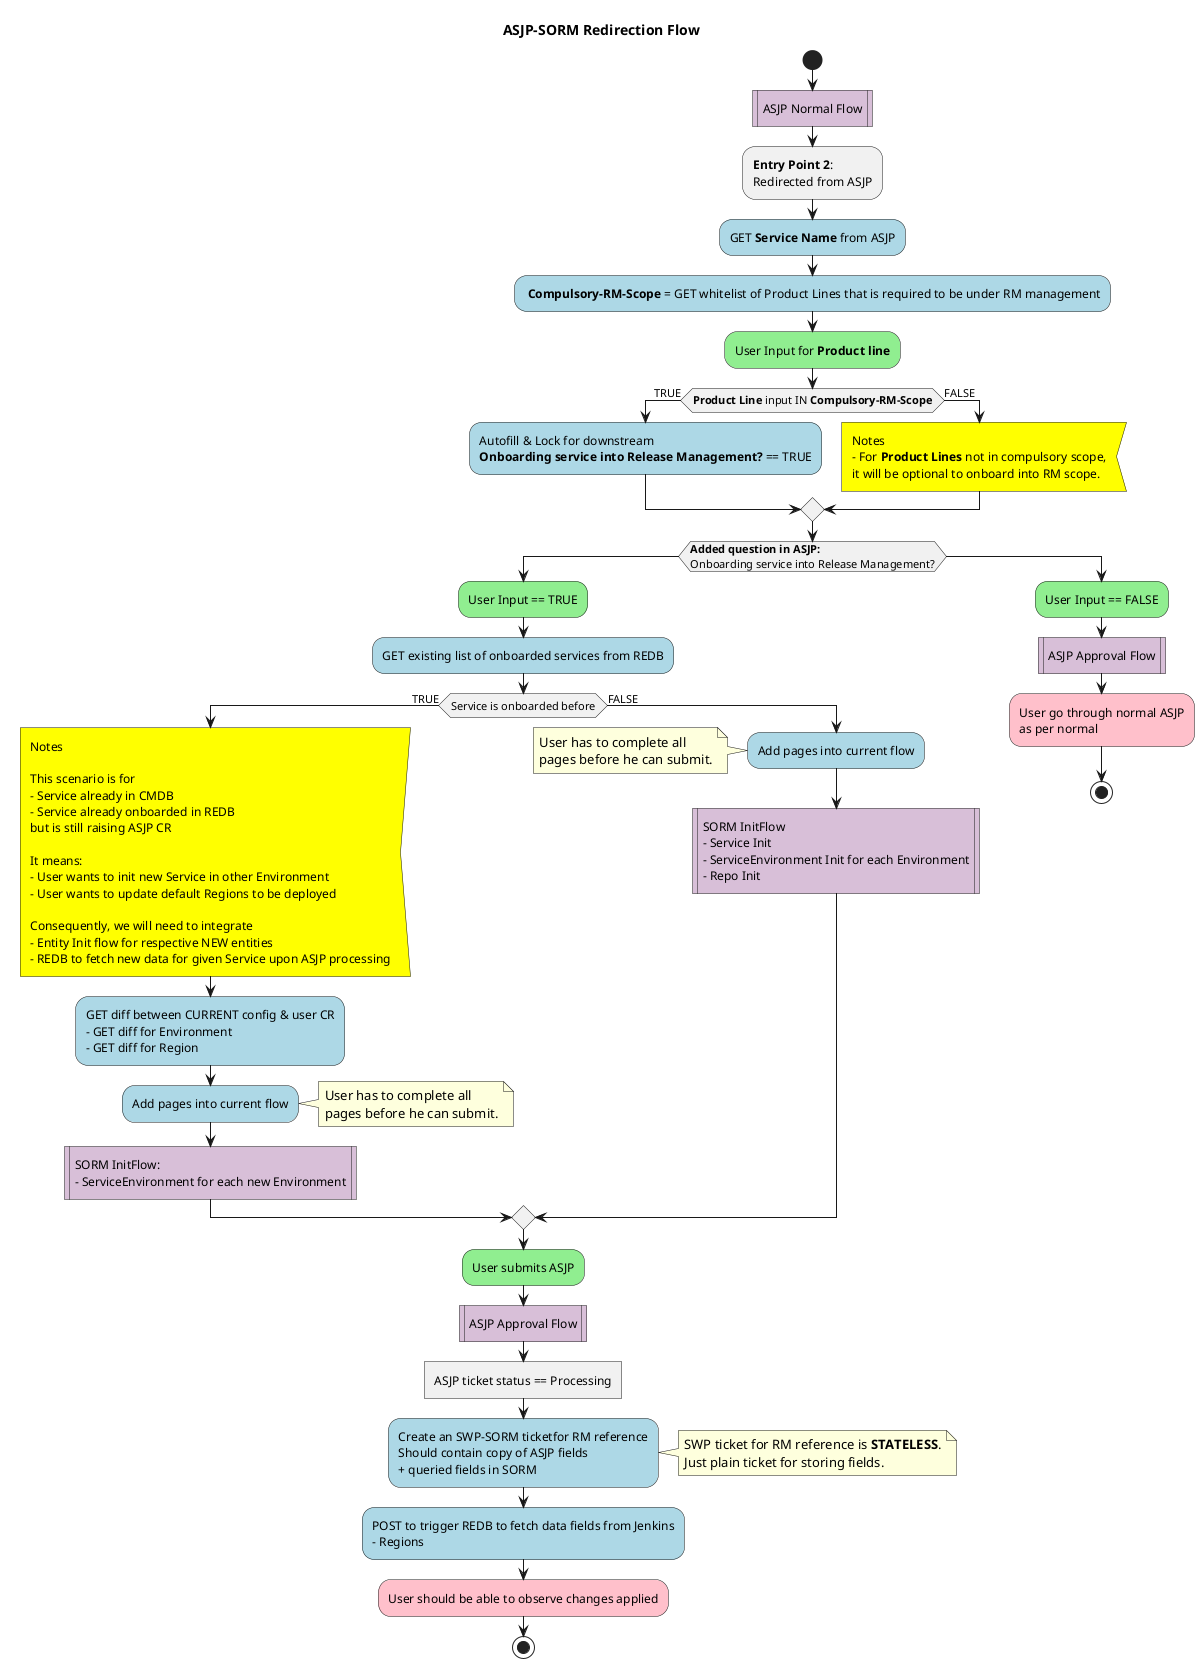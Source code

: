@startuml
title ASJP-SORM Redirection Flow

start
#Thistle:ASJP Normal Flow|
:<b>Entry Point 2</b>:\nRedirected from ASJP;
#LightBlue:GET <b>Service Name</b> from ASJP;

#LightBlue: <b>Compulsory-RM-Scope</b> = GET whitelist of Product Lines that is required to be under RM management;
#LightGreen:User Input for <b>Product line</b>;
if (<b>Product Line</b> input IN <b>Compulsory-RM-Scope</b>) then (TRUE)
    #LightBlue:Autofill & Lock for downstream \n<b>Onboarding service into Release Management?</b> == TRUE;
else (FALSE)
    #Yellow:Notes\n- For <b>Product Lines</b> not in compulsory scope,\nit will be optional to onboard into RM scope.<
endif
if (**Added question in ASJP:**\nOnboarding service into Release Management?) then 
    #LightGreen:User Input == TRUE;
    #LightBlue:GET existing list of onboarded services from REDB;
    if (Service is onboarded before) then (TRUE)
        #Yellow:Notes

        This scenario is for
        - Service already in CMDB
        - Service already onboarded in REDB
        but is still raising ASJP CR

        It means:
        - User wants to init new Service in other Environment
        - User wants to update default Regions to be deployed

        Consequently, we will need to integrate
        - Entity Init flow for respective NEW entities
        - REDB to fetch new data for given Service upon ASJP processing<
        #LightBlue:GET diff between CURRENT config & user CR
        - GET diff for Environment
        - GET diff for Region;
        #LightBlue:Add pages into current flow;
        note right 
            User has to complete all 
            pages before he can submit.
        end note
        #Thistle:SORM InitFlow:
        - ServiceEnvironment for each new Environment|
    else (FALSE)
        #LightBlue:Add pages into current flow;
        note left 
            User has to complete all 
            pages before he can submit.
        end note
        #Thistle:SORM InitFlow
        - Service Init
        - ServiceEnvironment Init for each Environment
        - Repo Init|
    endif
    #LightGreen:User submits ASJP;
    #Thistle:ASJP Approval Flow|
    
    :ASJP ticket status == Processing]
    #LightBlue:Create an SWP-SORM ticketfor RM reference
    Should contain copy of ASJP fields 
    + queried fields in SORM;
    note right 
        SWP ticket for RM reference is <b>STATELESS</b>.
        Just plain ticket for storing fields.
    end note
    #LightBlue:POST to trigger REDB to fetch data fields from Jenkins
    - Regions;
    #Pink:User should be able to observe changes applied;
    stop
else
    #LightGreen:User Input == FALSE;
    #Thistle:ASJP Approval Flow|
    #Pink:User go through normal ASJP 
    as per normal;
    stop
endif

@enduml
